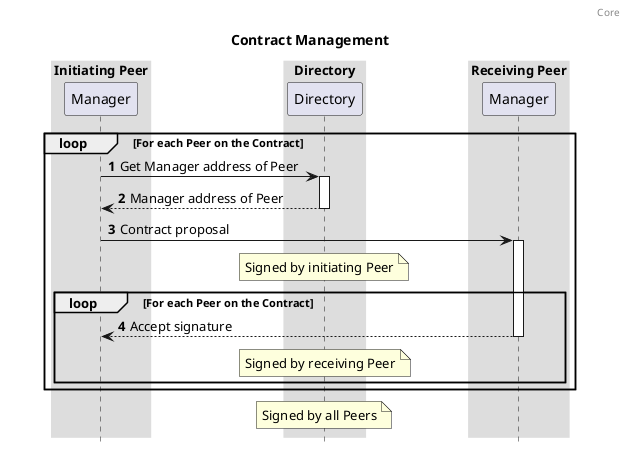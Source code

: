 @startuml

autonumber
header: Core
title: Contract Management

box "Initiating Peer"
  participant "Manager" as m1
end box
box "Directory"
  participant "Directory" as directory
end box
box "Receiving Peer"
  participant "Manager" as m2
end box

loop For each Peer on the Contract
m1 -> directory ++ : Get Manager address of Peer
return Manager address of Peer
m1 -> m2 ++ : Contract proposal
note over directory: Signed by initiating Peer

loop For each Peer on the Contract
return Accept signature
note over directory: Signed by receiving Peer
end loop
end loop
note over directory: Signed by all Peers

skinparam sequenceBoxBorderColor #transparent
skinparam boxPadding 50
hide footbox
@enduml

